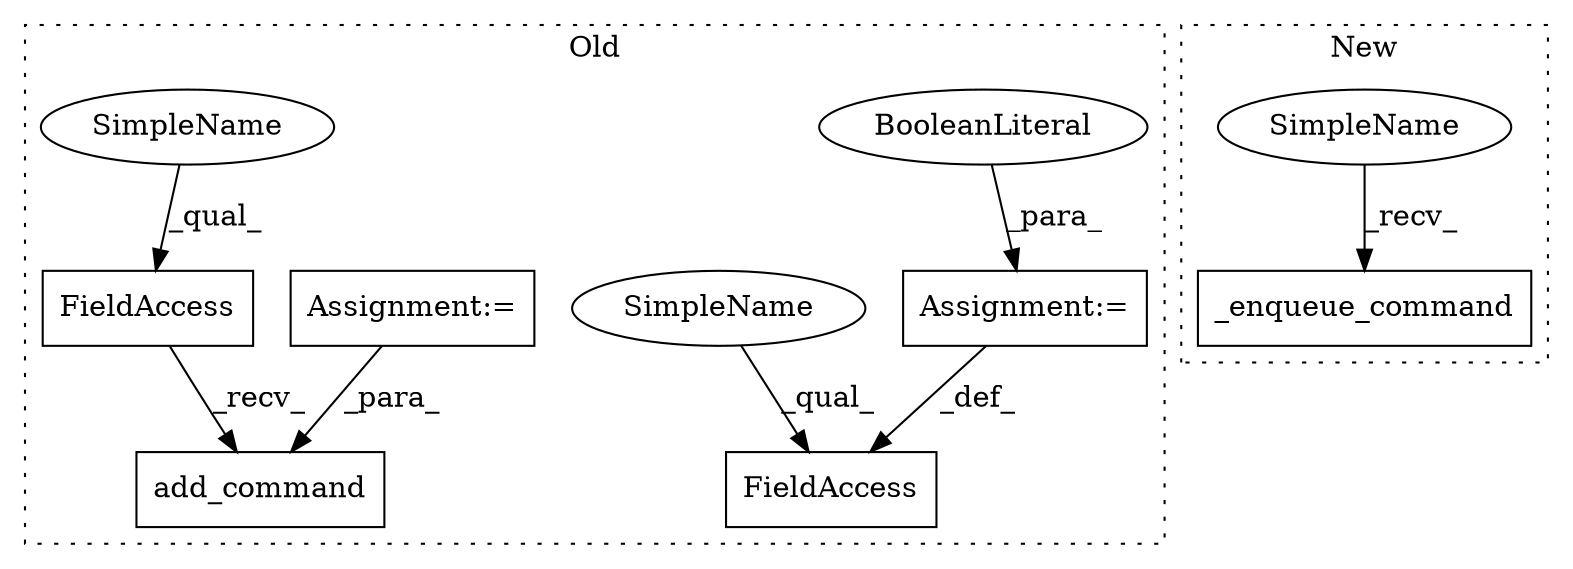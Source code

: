 digraph G {
subgraph cluster0 {
1 [label="add_command" a="32" s="6329,6356" l="12,1" shape="box"];
3 [label="FieldAccess" a="22" s="6314" l="14" shape="box"];
4 [label="FieldAccess" a="22" s="6134" l="36" shape="box"];
5 [label="Assignment:=" a="7" s="6236" l="1" shape="box"];
6 [label="Assignment:=" a="7" s="6170" l="1" shape="box"];
7 [label="BooleanLiteral" a="9" s="6171" l="4" shape="ellipse"];
8 [label="SimpleName" a="42" s="6134" l="4" shape="ellipse"];
9 [label="SimpleName" a="42" s="6314" l="4" shape="ellipse"];
label = "Old";
style="dotted";
}
subgraph cluster1 {
2 [label="_enqueue_command" a="32" s="6123,6211" l="17,1" shape="box"];
10 [label="SimpleName" a="42" s="6118" l="4" shape="ellipse"];
label = "New";
style="dotted";
}
3 -> 1 [label="_recv_"];
5 -> 1 [label="_para_"];
6 -> 4 [label="_def_"];
7 -> 6 [label="_para_"];
8 -> 4 [label="_qual_"];
9 -> 3 [label="_qual_"];
10 -> 2 [label="_recv_"];
}